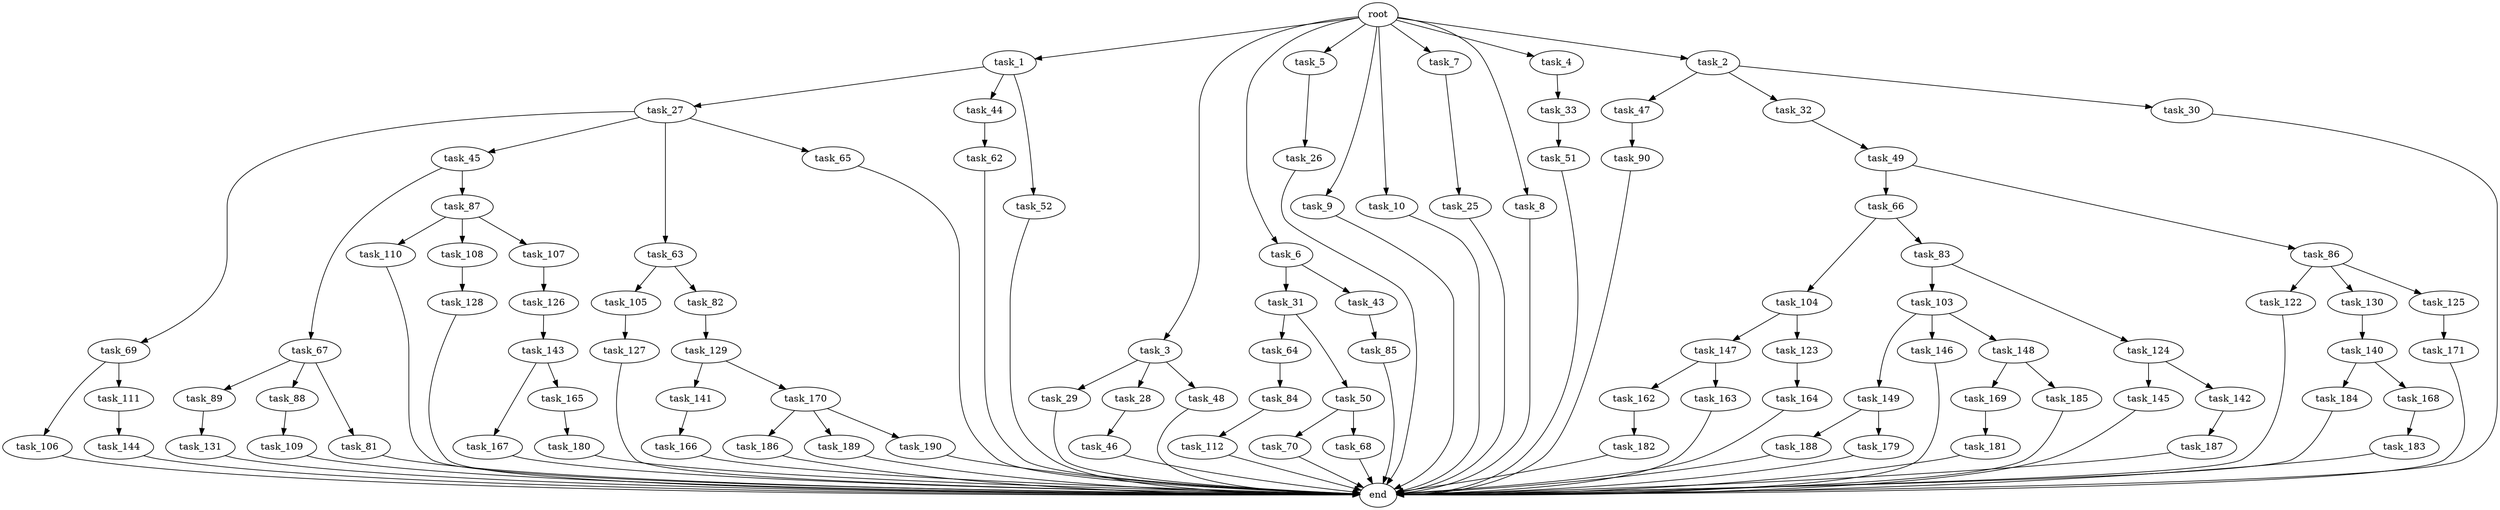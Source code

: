 digraph G {
  task_110 [size="858993459200.000000"];
  task_31 [size="695784701952.000000"];
  task_33 [size="34359738368.000000"];
  task_147 [size="137438953472.000000"];
  task_47 [size="214748364800.000000"];
  task_62 [size="858993459200.000000"];
  task_167 [size="695784701952.000000"];
  task_106 [size="137438953472.000000"];
  task_165 [size="695784701952.000000"];
  task_32 [size="214748364800.000000"];
  task_123 [size="137438953472.000000"];
  task_30 [size="214748364800.000000"];
  task_111 [size="137438953472.000000"];
  task_169 [size="77309411328.000000"];
  end [size="0.000000"];
  task_27 [size="214748364800.000000"];
  task_164 [size="77309411328.000000"];
  task_104 [size="77309411328.000000"];
  task_143 [size="214748364800.000000"];
  task_70 [size="34359738368.000000"];
  task_112 [size="137438953472.000000"];
  task_122 [size="549755813888.000000"];
  task_1 [size="1024.000000"];
  task_66 [size="420906795008.000000"];
  task_3 [size="1024.000000"];
  task_6 [size="1024.000000"];
  task_85 [size="858993459200.000000"];
  task_26 [size="858993459200.000000"];
  task_131 [size="309237645312.000000"];
  task_5 [size="1024.000000"];
  task_149 [size="137438953472.000000"];
  task_141 [size="137438953472.000000"];
  task_25 [size="137438953472.000000"];
  task_145 [size="695784701952.000000"];
  task_166 [size="137438953472.000000"];
  task_46 [size="309237645312.000000"];
  task_183 [size="695784701952.000000"];
  task_188 [size="420906795008.000000"];
  task_162 [size="77309411328.000000"];
  task_146 [size="137438953472.000000"];
  task_9 [size="1024.000000"];
  task_68 [size="34359738368.000000"];
  task_105 [size="137438953472.000000"];
  task_67 [size="695784701952.000000"];
  task_29 [size="695784701952.000000"];
  task_182 [size="549755813888.000000"];
  task_179 [size="420906795008.000000"];
  task_82 [size="137438953472.000000"];
  task_109 [size="34359738368.000000"];
  task_64 [size="34359738368.000000"];
  task_140 [size="858993459200.000000"];
  task_180 [size="137438953472.000000"];
  task_108 [size="858993459200.000000"];
  task_130 [size="549755813888.000000"];
  task_10 [size="1024.000000"];
  task_171 [size="137438953472.000000"];
  task_69 [size="420906795008.000000"];
  task_89 [size="34359738368.000000"];
  task_186 [size="858993459200.000000"];
  task_43 [size="695784701952.000000"];
  task_90 [size="309237645312.000000"];
  task_28 [size="695784701952.000000"];
  task_84 [size="695784701952.000000"];
  task_125 [size="549755813888.000000"];
  task_189 [size="858993459200.000000"];
  task_129 [size="77309411328.000000"];
  task_187 [size="858993459200.000000"];
  task_107 [size="858993459200.000000"];
  task_88 [size="34359738368.000000"];
  task_48 [size="695784701952.000000"];
  task_184 [size="309237645312.000000"];
  task_126 [size="309237645312.000000"];
  task_7 [size="1024.000000"];
  task_50 [size="34359738368.000000"];
  task_103 [size="214748364800.000000"];
  task_45 [size="420906795008.000000"];
  task_81 [size="34359738368.000000"];
  task_142 [size="695784701952.000000"];
  task_128 [size="214748364800.000000"];
  root [size="0.000000"];
  task_49 [size="695784701952.000000"];
  task_127 [size="77309411328.000000"];
  task_124 [size="214748364800.000000"];
  task_8 [size="1024.000000"];
  task_168 [size="309237645312.000000"];
  task_44 [size="214748364800.000000"];
  task_163 [size="77309411328.000000"];
  task_181 [size="858993459200.000000"];
  task_148 [size="137438953472.000000"];
  task_87 [size="695784701952.000000"];
  task_170 [size="137438953472.000000"];
  task_52 [size="214748364800.000000"];
  task_144 [size="420906795008.000000"];
  task_4 [size="1024.000000"];
  task_83 [size="77309411328.000000"];
  task_63 [size="420906795008.000000"];
  task_190 [size="858993459200.000000"];
  task_185 [size="77309411328.000000"];
  task_86 [size="420906795008.000000"];
  task_2 [size="1024.000000"];
  task_65 [size="420906795008.000000"];
  task_51 [size="137438953472.000000"];

  task_110 -> end [size="1.000000"];
  task_31 -> task_64 [size="33554432.000000"];
  task_31 -> task_50 [size="33554432.000000"];
  task_33 -> task_51 [size="134217728.000000"];
  task_147 -> task_163 [size="75497472.000000"];
  task_147 -> task_162 [size="75497472.000000"];
  task_47 -> task_90 [size="301989888.000000"];
  task_62 -> end [size="1.000000"];
  task_167 -> end [size="1.000000"];
  task_106 -> end [size="1.000000"];
  task_165 -> task_180 [size="134217728.000000"];
  task_32 -> task_49 [size="679477248.000000"];
  task_123 -> task_164 [size="75497472.000000"];
  task_30 -> end [size="1.000000"];
  task_111 -> task_144 [size="411041792.000000"];
  task_169 -> task_181 [size="838860800.000000"];
  task_27 -> task_45 [size="411041792.000000"];
  task_27 -> task_63 [size="411041792.000000"];
  task_27 -> task_69 [size="411041792.000000"];
  task_27 -> task_65 [size="411041792.000000"];
  task_164 -> end [size="1.000000"];
  task_104 -> task_147 [size="134217728.000000"];
  task_104 -> task_123 [size="134217728.000000"];
  task_143 -> task_165 [size="679477248.000000"];
  task_143 -> task_167 [size="679477248.000000"];
  task_70 -> end [size="1.000000"];
  task_112 -> end [size="1.000000"];
  task_122 -> end [size="1.000000"];
  task_1 -> task_27 [size="209715200.000000"];
  task_1 -> task_44 [size="209715200.000000"];
  task_1 -> task_52 [size="209715200.000000"];
  task_66 -> task_83 [size="75497472.000000"];
  task_66 -> task_104 [size="75497472.000000"];
  task_3 -> task_48 [size="679477248.000000"];
  task_3 -> task_28 [size="679477248.000000"];
  task_3 -> task_29 [size="679477248.000000"];
  task_6 -> task_31 [size="679477248.000000"];
  task_6 -> task_43 [size="679477248.000000"];
  task_85 -> end [size="1.000000"];
  task_26 -> end [size="1.000000"];
  task_131 -> end [size="1.000000"];
  task_5 -> task_26 [size="838860800.000000"];
  task_149 -> task_188 [size="411041792.000000"];
  task_149 -> task_179 [size="411041792.000000"];
  task_141 -> task_166 [size="134217728.000000"];
  task_25 -> end [size="1.000000"];
  task_145 -> end [size="1.000000"];
  task_166 -> end [size="1.000000"];
  task_46 -> end [size="1.000000"];
  task_183 -> end [size="1.000000"];
  task_188 -> end [size="1.000000"];
  task_162 -> task_182 [size="536870912.000000"];
  task_146 -> end [size="1.000000"];
  task_9 -> end [size="1.000000"];
  task_68 -> end [size="1.000000"];
  task_105 -> task_127 [size="75497472.000000"];
  task_67 -> task_88 [size="33554432.000000"];
  task_67 -> task_81 [size="33554432.000000"];
  task_67 -> task_89 [size="33554432.000000"];
  task_29 -> end [size="1.000000"];
  task_182 -> end [size="1.000000"];
  task_179 -> end [size="1.000000"];
  task_82 -> task_129 [size="75497472.000000"];
  task_109 -> end [size="1.000000"];
  task_64 -> task_84 [size="679477248.000000"];
  task_140 -> task_184 [size="301989888.000000"];
  task_140 -> task_168 [size="301989888.000000"];
  task_180 -> end [size="1.000000"];
  task_108 -> task_128 [size="209715200.000000"];
  task_130 -> task_140 [size="838860800.000000"];
  task_10 -> end [size="1.000000"];
  task_171 -> end [size="1.000000"];
  task_69 -> task_106 [size="134217728.000000"];
  task_69 -> task_111 [size="134217728.000000"];
  task_89 -> task_131 [size="301989888.000000"];
  task_186 -> end [size="1.000000"];
  task_43 -> task_85 [size="838860800.000000"];
  task_90 -> end [size="1.000000"];
  task_28 -> task_46 [size="301989888.000000"];
  task_84 -> task_112 [size="134217728.000000"];
  task_125 -> task_171 [size="134217728.000000"];
  task_189 -> end [size="1.000000"];
  task_129 -> task_141 [size="134217728.000000"];
  task_129 -> task_170 [size="134217728.000000"];
  task_187 -> end [size="1.000000"];
  task_107 -> task_126 [size="301989888.000000"];
  task_88 -> task_109 [size="33554432.000000"];
  task_48 -> end [size="1.000000"];
  task_184 -> end [size="1.000000"];
  task_126 -> task_143 [size="209715200.000000"];
  task_7 -> task_25 [size="134217728.000000"];
  task_50 -> task_68 [size="33554432.000000"];
  task_50 -> task_70 [size="33554432.000000"];
  task_103 -> task_149 [size="134217728.000000"];
  task_103 -> task_148 [size="134217728.000000"];
  task_103 -> task_146 [size="134217728.000000"];
  task_45 -> task_87 [size="679477248.000000"];
  task_45 -> task_67 [size="679477248.000000"];
  task_81 -> end [size="1.000000"];
  task_142 -> task_187 [size="838860800.000000"];
  task_128 -> end [size="1.000000"];
  root -> task_9 [size="1.000000"];
  root -> task_5 [size="1.000000"];
  root -> task_7 [size="1.000000"];
  root -> task_10 [size="1.000000"];
  root -> task_2 [size="1.000000"];
  root -> task_1 [size="1.000000"];
  root -> task_8 [size="1.000000"];
  root -> task_4 [size="1.000000"];
  root -> task_3 [size="1.000000"];
  root -> task_6 [size="1.000000"];
  task_49 -> task_66 [size="411041792.000000"];
  task_49 -> task_86 [size="411041792.000000"];
  task_127 -> end [size="1.000000"];
  task_124 -> task_145 [size="679477248.000000"];
  task_124 -> task_142 [size="679477248.000000"];
  task_8 -> end [size="1.000000"];
  task_168 -> task_183 [size="679477248.000000"];
  task_44 -> task_62 [size="838860800.000000"];
  task_163 -> end [size="1.000000"];
  task_181 -> end [size="1.000000"];
  task_148 -> task_185 [size="75497472.000000"];
  task_148 -> task_169 [size="75497472.000000"];
  task_87 -> task_110 [size="838860800.000000"];
  task_87 -> task_107 [size="838860800.000000"];
  task_87 -> task_108 [size="838860800.000000"];
  task_170 -> task_189 [size="838860800.000000"];
  task_170 -> task_190 [size="838860800.000000"];
  task_170 -> task_186 [size="838860800.000000"];
  task_52 -> end [size="1.000000"];
  task_144 -> end [size="1.000000"];
  task_4 -> task_33 [size="33554432.000000"];
  task_83 -> task_103 [size="209715200.000000"];
  task_83 -> task_124 [size="209715200.000000"];
  task_63 -> task_82 [size="134217728.000000"];
  task_63 -> task_105 [size="134217728.000000"];
  task_190 -> end [size="1.000000"];
  task_185 -> end [size="1.000000"];
  task_86 -> task_130 [size="536870912.000000"];
  task_86 -> task_125 [size="536870912.000000"];
  task_86 -> task_122 [size="536870912.000000"];
  task_2 -> task_30 [size="209715200.000000"];
  task_2 -> task_32 [size="209715200.000000"];
  task_2 -> task_47 [size="209715200.000000"];
  task_65 -> end [size="1.000000"];
  task_51 -> end [size="1.000000"];
}
